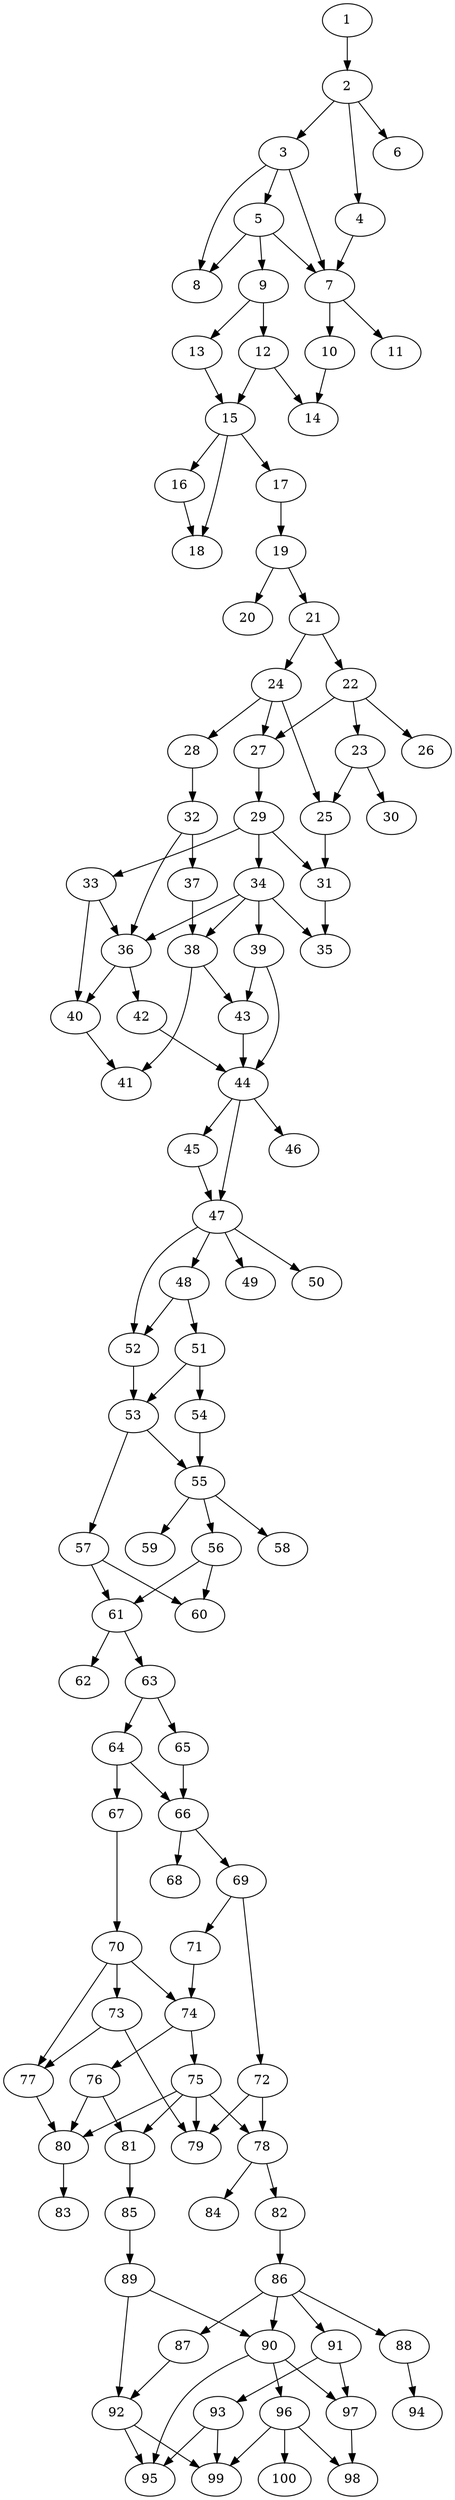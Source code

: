 // DAG automatically generated by daggen at Fri Aug  4 16:35:14 2017
// ./daggen --dot -n 100 --fat 0.2 --regular 0.2 --density 0.8 --jump 2 
digraph G {
  1 [size="782758", alpha="0.03"]
  1 -> 2 [size ="679"]
  2 [size="15648", alpha="0.13"]
  2 -> 3 [size ="34"]
  2 -> 4 [size ="34"]
  2 -> 6 [size ="34"]
  3 [size="7074", alpha="0.16"]
  3 -> 5 [size ="134"]
  3 -> 7 [size ="134"]
  3 -> 8 [size ="134"]
  4 [size="15577", alpha="0.19"]
  4 -> 7 [size ="75"]
  5 [size="28991", alpha="0.03"]
  5 -> 7 [size ="75"]
  5 -> 8 [size ="75"]
  5 -> 9 [size ="75"]
  6 [size="14363", alpha="0.05"]
  7 [size="36140", alpha="0.05"]
  7 -> 10 [size ="839"]
  7 -> 11 [size ="839"]
  8 [size="106529", alpha="0.15"]
  9 [size="170607", alpha="0.20"]
  9 -> 12 [size ="134"]
  9 -> 13 [size ="134"]
  10 [size="1906", alpha="0.07"]
  10 -> 14 [size ="134"]
  11 [size="185386", alpha="0.05"]
  12 [size="368293", alpha="0.11"]
  12 -> 14 [size ="411"]
  12 -> 15 [size ="411"]
  13 [size="231928", alpha="0.11"]
  13 -> 15 [size ="302"]
  14 [size="42709", alpha="0.13"]
  15 [size="1073742", alpha="0.12"]
  15 -> 16 [size ="839"]
  15 -> 17 [size ="839"]
  15 -> 18 [size ="839"]
  16 [size="3188", alpha="0.17"]
  16 -> 18 [size ="75"]
  17 [size="451146", alpha="0.09"]
  17 -> 19 [size ="411"]
  18 [size="782758", alpha="0.15"]
  19 [size="68719", alpha="0.10"]
  19 -> 20 [size ="134"]
  19 -> 21 [size ="134"]
  20 [size="134218", alpha="0.06"]
  21 [size="231928", alpha="0.12"]
  21 -> 22 [size ="302"]
  21 -> 24 [size ="302"]
  22 [size="429255", alpha="0.03"]
  22 -> 23 [size ="537"]
  22 -> 26 [size ="537"]
  22 -> 27 [size ="537"]
  23 [size="28991", alpha="0.10"]
  23 -> 25 [size ="75"]
  23 -> 30 [size ="75"]
  24 [size="52984", alpha="0.07"]
  24 -> 25 [size ="75"]
  24 -> 27 [size ="75"]
  24 -> 28 [size ="75"]
  25 [size="180336", alpha="0.16"]
  25 -> 31 [size ="134"]
  26 [size="884726", alpha="0.01"]
  27 [size="543", alpha="0.07"]
  27 -> 29 [size ="34"]
  28 [size="368293", alpha="0.12"]
  28 -> 32 [size ="411"]
  29 [size="831", alpha="0.20"]
  29 -> 31 [size ="34"]
  29 -> 33 [size ="34"]
  29 -> 34 [size ="34"]
  30 [size="26025", alpha="0.08"]
  31 [size="816685", alpha="0.07"]
  31 -> 35 [size ="839"]
  32 [size="6720", alpha="0.12"]
  32 -> 36 [size ="134"]
  32 -> 37 [size ="134"]
  33 [size="33943", alpha="0.16"]
  33 -> 36 [size ="134"]
  33 -> 40 [size ="134"]
  34 [size="36450", alpha="0.07"]
  34 -> 35 [size ="134"]
  34 -> 36 [size ="134"]
  34 -> 38 [size ="134"]
  34 -> 39 [size ="134"]
  35 [size="283850", alpha="0.08"]
  36 [size="859152", alpha="0.10"]
  36 -> 40 [size ="679"]
  36 -> 42 [size ="679"]
  37 [size="381585", alpha="0.08"]
  37 -> 38 [size ="839"]
  38 [size="1856", alpha="0.18"]
  38 -> 41 [size ="34"]
  38 -> 43 [size ="34"]
  39 [size="549756", alpha="0.12"]
  39 -> 43 [size ="537"]
  39 -> 44 [size ="537"]
  40 [size="68719", alpha="0.01"]
  40 -> 41 [size ="134"]
  41 [size="7737", alpha="0.17"]
  42 [size="398787", alpha="0.07"]
  42 -> 44 [size ="302"]
  43 [size="231928", alpha="0.07"]
  43 -> 44 [size ="302"]
  44 [size="12010", alpha="0.17"]
  44 -> 45 [size ="411"]
  44 -> 46 [size ="411"]
  44 -> 47 [size ="411"]
  45 [size="208303", alpha="0.04"]
  45 -> 47 [size ="411"]
  46 [size="261732", alpha="0.02"]
  47 [size="6918", alpha="0.02"]
  47 -> 48 [size ="34"]
  47 -> 49 [size ="34"]
  47 -> 50 [size ="34"]
  47 -> 52 [size ="34"]
  48 [size="368293", alpha="0.09"]
  48 -> 51 [size ="411"]
  48 -> 52 [size ="411"]
  49 [size="555426", alpha="0.02"]
  50 [size="7179", alpha="0.11"]
  51 [size="151625", alpha="0.14"]
  51 -> 53 [size ="210"]
  51 -> 54 [size ="210"]
  52 [size="340", alpha="0.04"]
  52 -> 53 [size ="34"]
  53 [size="782758", alpha="0.18"]
  53 -> 55 [size ="679"]
  53 -> 57 [size ="679"]
  54 [size="522126", alpha="0.04"]
  54 -> 55 [size ="679"]
  55 [size="3766", alpha="0.01"]
  55 -> 56 [size ="75"]
  55 -> 58 [size ="75"]
  55 -> 59 [size ="75"]
  56 [size="276592", alpha="0.18"]
  56 -> 60 [size ="210"]
  56 -> 61 [size ="210"]
  57 [size="30112", alpha="0.10"]
  57 -> 60 [size ="34"]
  57 -> 61 [size ="34"]
  58 [size="68719", alpha="0.00"]
  59 [size="134218", alpha="0.13"]
  60 [size="15498", alpha="0.18"]
  61 [size="243435", alpha="0.18"]
  61 -> 62 [size ="210"]
  61 -> 63 [size ="210"]
  62 [size="35248", alpha="0.10"]
  63 [size="28991", alpha="0.10"]
  63 -> 64 [size ="75"]
  63 -> 65 [size ="75"]
  64 [size="68719", alpha="0.16"]
  64 -> 66 [size ="134"]
  64 -> 67 [size ="134"]
  65 [size="1772", alpha="0.10"]
  65 -> 66 [size ="75"]
  66 [size="13482", alpha="0.13"]
  66 -> 68 [size ="34"]
  66 -> 69 [size ="34"]
  67 [size="150252", alpha="0.09"]
  67 -> 70 [size ="411"]
  68 [size="6471", alpha="0.11"]
  69 [size="134218", alpha="0.02"]
  69 -> 71 [size ="210"]
  69 -> 72 [size ="210"]
  70 [size="239222", alpha="0.03"]
  70 -> 73 [size ="210"]
  70 -> 74 [size ="210"]
  70 -> 77 [size ="210"]
  71 [size="5914", alpha="0.10"]
  71 -> 74 [size ="210"]
  72 [size="3601", alpha="0.10"]
  72 -> 78 [size ="411"]
  72 -> 79 [size ="411"]
  73 [size="137857", alpha="0.01"]
  73 -> 77 [size ="134"]
  73 -> 79 [size ="134"]
  74 [size="14775", alpha="0.16"]
  74 -> 75 [size ="411"]
  74 -> 76 [size ="411"]
  75 [size="36412", alpha="0.19"]
  75 -> 78 [size ="75"]
  75 -> 79 [size ="75"]
  75 -> 80 [size ="75"]
  75 -> 81 [size ="75"]
  76 [size="2626", alpha="0.19"]
  76 -> 80 [size ="75"]
  76 -> 81 [size ="75"]
  77 [size="8590", alpha="0.19"]
  77 -> 80 [size ="34"]
  78 [size="39935", alpha="0.10"]
  78 -> 82 [size ="679"]
  78 -> 84 [size ="679"]
  79 [size="877029", alpha="0.02"]
  80 [size="134218", alpha="0.13"]
  80 -> 83 [size ="210"]
  81 [size="22726", alpha="0.00"]
  81 -> 85 [size ="537"]
  82 [size="231928", alpha="0.08"]
  82 -> 86 [size ="302"]
  83 [size="68719", alpha="0.18"]
  84 [size="249842", alpha="0.05"]
  85 [size="875", alpha="0.04"]
  85 -> 89 [size ="34"]
  86 [size="13123", alpha="0.06"]
  86 -> 87 [size ="302"]
  86 -> 88 [size ="302"]
  86 -> 90 [size ="302"]
  86 -> 91 [size ="302"]
  87 [size="6822", alpha="0.06"]
  87 -> 92 [size ="134"]
  88 [size="1691", alpha="0.00"]
  88 -> 94 [size ="34"]
  89 [size="33556", alpha="0.07"]
  89 -> 90 [size ="839"]
  89 -> 92 [size ="839"]
  90 [size="2255", alpha="0.14"]
  90 -> 95 [size ="75"]
  90 -> 96 [size ="75"]
  90 -> 97 [size ="75"]
  91 [size="695917", alpha="0.02"]
  91 -> 93 [size ="839"]
  91 -> 97 [size ="839"]
  92 [size="134218", alpha="0.13"]
  92 -> 95 [size ="210"]
  92 -> 99 [size ="210"]
  93 [size="39559", alpha="0.11"]
  93 -> 95 [size ="34"]
  93 -> 99 [size ="34"]
  94 [size="28991", alpha="0.13"]
  95 [size="134218", alpha="0.00"]
  96 [size="8590", alpha="0.16"]
  96 -> 98 [size ="34"]
  96 -> 99 [size ="34"]
  96 -> 100 [size ="34"]
  97 [size="4261", alpha="0.12"]
  97 -> 98 [size ="134"]
  98 [size="8435", alpha="0.00"]
  99 [size="549756", alpha="0.10"]
  100 [size="68719", alpha="0.02"]
}
